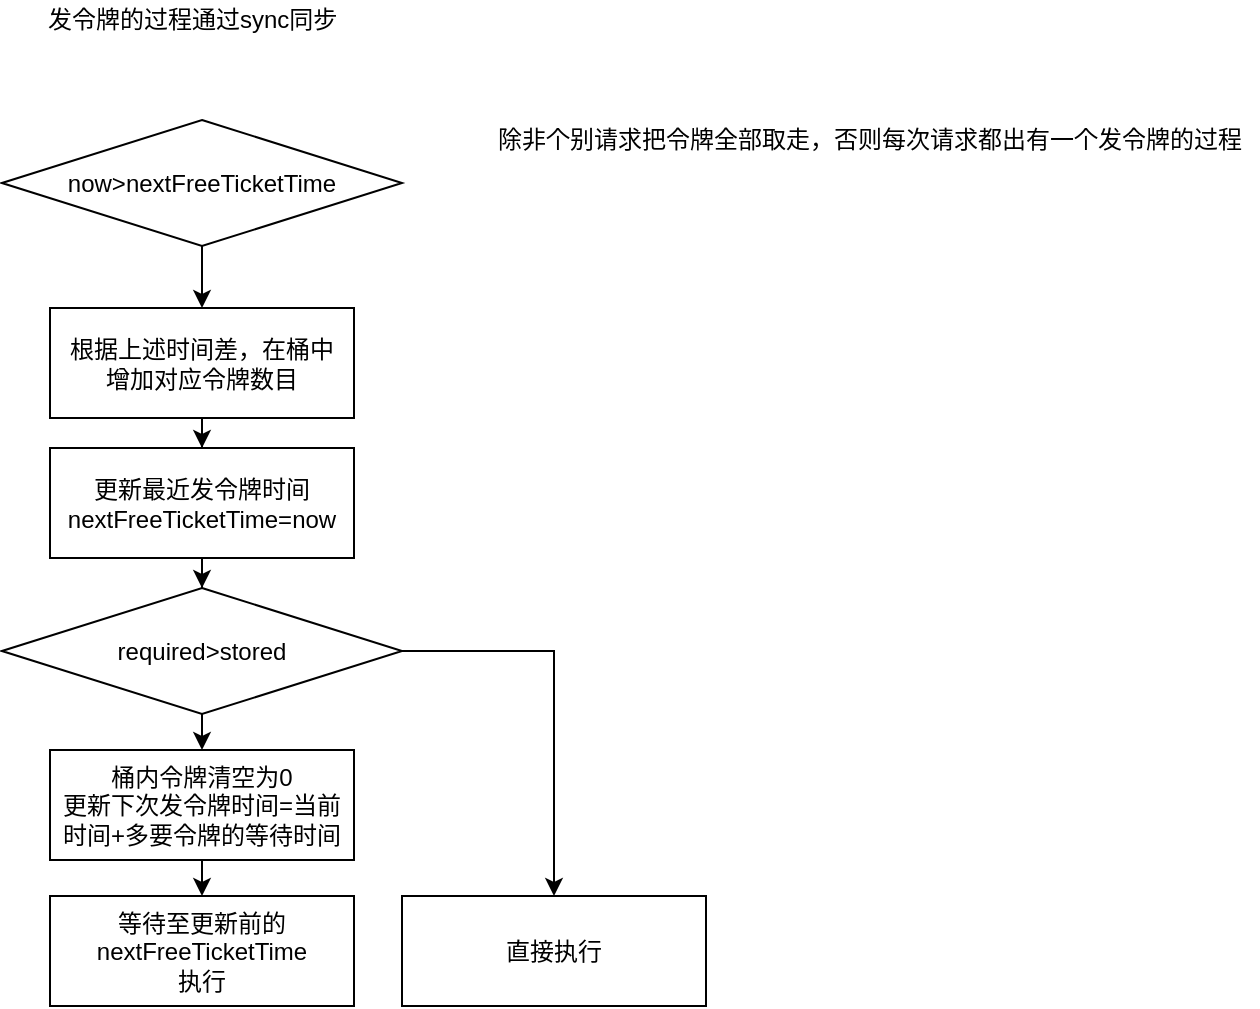 <mxfile version="12.1.7" type="github" pages="1">
  <diagram id="BlIlwqBDZ2dwoWJCBVmW" name="Page-1">
    <mxGraphModel dx="772" dy="463" grid="0" gridSize="10" guides="1" tooltips="1" connect="1" arrows="1" fold="1" page="0" pageScale="1" pageWidth="827" pageHeight="1169" math="0" shadow="0">
      <root>
        <mxCell id="0"/>
        <mxCell id="1" parent="0"/>
        <mxCell id="ehZDFXviFSveSP2z2rJo-14" style="edgeStyle=orthogonalEdgeStyle;rounded=0;orthogonalLoop=1;jettySize=auto;html=1;exitX=0.5;exitY=1;exitDx=0;exitDy=0;entryX=0.5;entryY=0;entryDx=0;entryDy=0;" edge="1" parent="1" source="ehZDFXviFSveSP2z2rJo-3" target="ehZDFXviFSveSP2z2rJo-4">
          <mxGeometry relative="1" as="geometry"/>
        </mxCell>
        <mxCell id="ehZDFXviFSveSP2z2rJo-3" value="now&amp;gt;nextFreeTicketTime" style="rhombus;whiteSpace=wrap;html=1;" vertex="1" parent="1">
          <mxGeometry x="152" y="92" width="200" height="63" as="geometry"/>
        </mxCell>
        <mxCell id="ehZDFXviFSveSP2z2rJo-15" style="edgeStyle=orthogonalEdgeStyle;rounded=0;orthogonalLoop=1;jettySize=auto;html=1;exitX=0.5;exitY=1;exitDx=0;exitDy=0;" edge="1" parent="1" source="ehZDFXviFSveSP2z2rJo-4" target="ehZDFXviFSveSP2z2rJo-5">
          <mxGeometry relative="1" as="geometry"/>
        </mxCell>
        <mxCell id="ehZDFXviFSveSP2z2rJo-4" value="根据上述时间差，在桶中&lt;br&gt;增加对应令牌数目" style="rounded=0;whiteSpace=wrap;html=1;" vertex="1" parent="1">
          <mxGeometry x="176" y="186" width="152" height="55" as="geometry"/>
        </mxCell>
        <mxCell id="ehZDFXviFSveSP2z2rJo-16" style="edgeStyle=orthogonalEdgeStyle;rounded=0;orthogonalLoop=1;jettySize=auto;html=1;exitX=0.5;exitY=1;exitDx=0;exitDy=0;" edge="1" parent="1" source="ehZDFXviFSveSP2z2rJo-5" target="ehZDFXviFSveSP2z2rJo-11">
          <mxGeometry relative="1" as="geometry"/>
        </mxCell>
        <mxCell id="ehZDFXviFSveSP2z2rJo-5" value="更新最近发令牌时间&lt;br&gt;nextFreeTicketTime=now" style="rounded=0;whiteSpace=wrap;html=1;" vertex="1" parent="1">
          <mxGeometry x="176" y="256" width="152" height="55" as="geometry"/>
        </mxCell>
        <mxCell id="ehZDFXviFSveSP2z2rJo-6" value="发令牌的过程通过sync同步" style="text;html=1;resizable=0;points=[];autosize=1;align=left;verticalAlign=top;spacingTop=-4;" vertex="1" parent="1">
          <mxGeometry x="173" y="32" width="155" height="14" as="geometry"/>
        </mxCell>
        <mxCell id="ehZDFXviFSveSP2z2rJo-8" value="除非个别请求把令牌全部取走，否则每次请求都出有一个发令牌的过程" style="text;html=1;resizable=0;points=[];autosize=1;align=left;verticalAlign=top;spacingTop=-4;" vertex="1" parent="1">
          <mxGeometry x="398" y="92" width="382" height="14" as="geometry"/>
        </mxCell>
        <mxCell id="ehZDFXviFSveSP2z2rJo-17" style="edgeStyle=orthogonalEdgeStyle;rounded=0;orthogonalLoop=1;jettySize=auto;html=1;exitX=0.5;exitY=1;exitDx=0;exitDy=0;entryX=0.5;entryY=0;entryDx=0;entryDy=0;" edge="1" parent="1" source="ehZDFXviFSveSP2z2rJo-11" target="ehZDFXviFSveSP2z2rJo-12">
          <mxGeometry relative="1" as="geometry"/>
        </mxCell>
        <mxCell id="ehZDFXviFSveSP2z2rJo-21" style="edgeStyle=orthogonalEdgeStyle;rounded=0;orthogonalLoop=1;jettySize=auto;html=1;exitX=1;exitY=0.5;exitDx=0;exitDy=0;entryX=0.5;entryY=0;entryDx=0;entryDy=0;" edge="1" parent="1" source="ehZDFXviFSveSP2z2rJo-11" target="ehZDFXviFSveSP2z2rJo-19">
          <mxGeometry relative="1" as="geometry"/>
        </mxCell>
        <mxCell id="ehZDFXviFSveSP2z2rJo-11" value="required&amp;gt;stored" style="rhombus;whiteSpace=wrap;html=1;" vertex="1" parent="1">
          <mxGeometry x="152" y="326" width="200" height="63" as="geometry"/>
        </mxCell>
        <mxCell id="ehZDFXviFSveSP2z2rJo-18" style="edgeStyle=orthogonalEdgeStyle;rounded=0;orthogonalLoop=1;jettySize=auto;html=1;exitX=0.5;exitY=1;exitDx=0;exitDy=0;entryX=0.5;entryY=0;entryDx=0;entryDy=0;" edge="1" parent="1" source="ehZDFXviFSveSP2z2rJo-12" target="ehZDFXviFSveSP2z2rJo-13">
          <mxGeometry relative="1" as="geometry"/>
        </mxCell>
        <mxCell id="ehZDFXviFSveSP2z2rJo-12" value="桶内令牌清空为0&lt;br&gt;更新下次发令牌时间=当前时间+多要令牌的等待时间" style="rounded=0;whiteSpace=wrap;html=1;" vertex="1" parent="1">
          <mxGeometry x="176" y="407" width="152" height="55" as="geometry"/>
        </mxCell>
        <mxCell id="ehZDFXviFSveSP2z2rJo-13" value="等待至更新前的nextFreeTicketTime&lt;br&gt;执行" style="rounded=0;whiteSpace=wrap;html=1;" vertex="1" parent="1">
          <mxGeometry x="176" y="480" width="152" height="55" as="geometry"/>
        </mxCell>
        <mxCell id="ehZDFXviFSveSP2z2rJo-19" value="直接执行" style="rounded=0;whiteSpace=wrap;html=1;" vertex="1" parent="1">
          <mxGeometry x="352" y="480" width="152" height="55" as="geometry"/>
        </mxCell>
      </root>
    </mxGraphModel>
  </diagram>
</mxfile>

